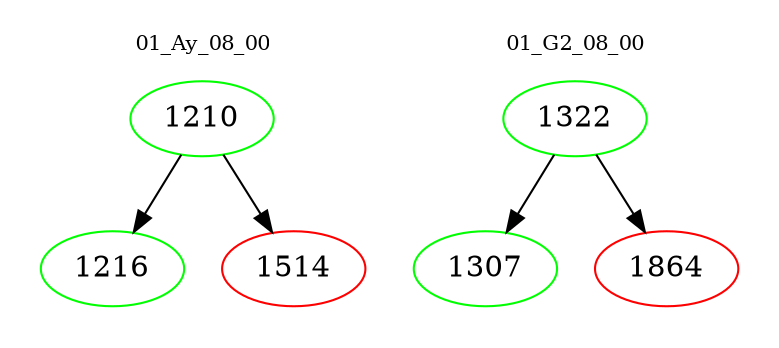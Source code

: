 digraph{
subgraph cluster_0 {
color = white
label = "01_Ay_08_00";
fontsize=10;
T0_1210 [label="1210", color="green"]
T0_1210 -> T0_1216 [color="black"]
T0_1216 [label="1216", color="green"]
T0_1210 -> T0_1514 [color="black"]
T0_1514 [label="1514", color="red"]
}
subgraph cluster_1 {
color = white
label = "01_G2_08_00";
fontsize=10;
T1_1322 [label="1322", color="green"]
T1_1322 -> T1_1307 [color="black"]
T1_1307 [label="1307", color="green"]
T1_1322 -> T1_1864 [color="black"]
T1_1864 [label="1864", color="red"]
}
}
